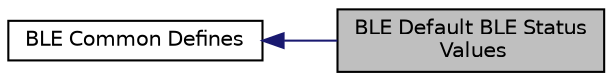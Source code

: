 digraph "BLE Default BLE Status Values"
{
  edge [fontname="Helvetica",fontsize="10",labelfontname="Helvetica",labelfontsize="10"];
  node [fontname="Helvetica",fontsize="10",shape=record];
  rankdir=LR;
  Node0 [label="BLE Default BLE Status\l Values",height=0.2,width=0.4,color="black", fillcolor="grey75", style="filled" fontcolor="black"];
  Node1 [label="BLE Common Defines",height=0.2,width=0.4,color="black", fillcolor="white", style="filled",URL="$group___b_l_e___c_o_m_m_o_n___d_e_f_i_n_e_s.html"];
  Node1->Node0 [shape=plaintext, color="midnightblue", dir="back", style="solid"];
}

